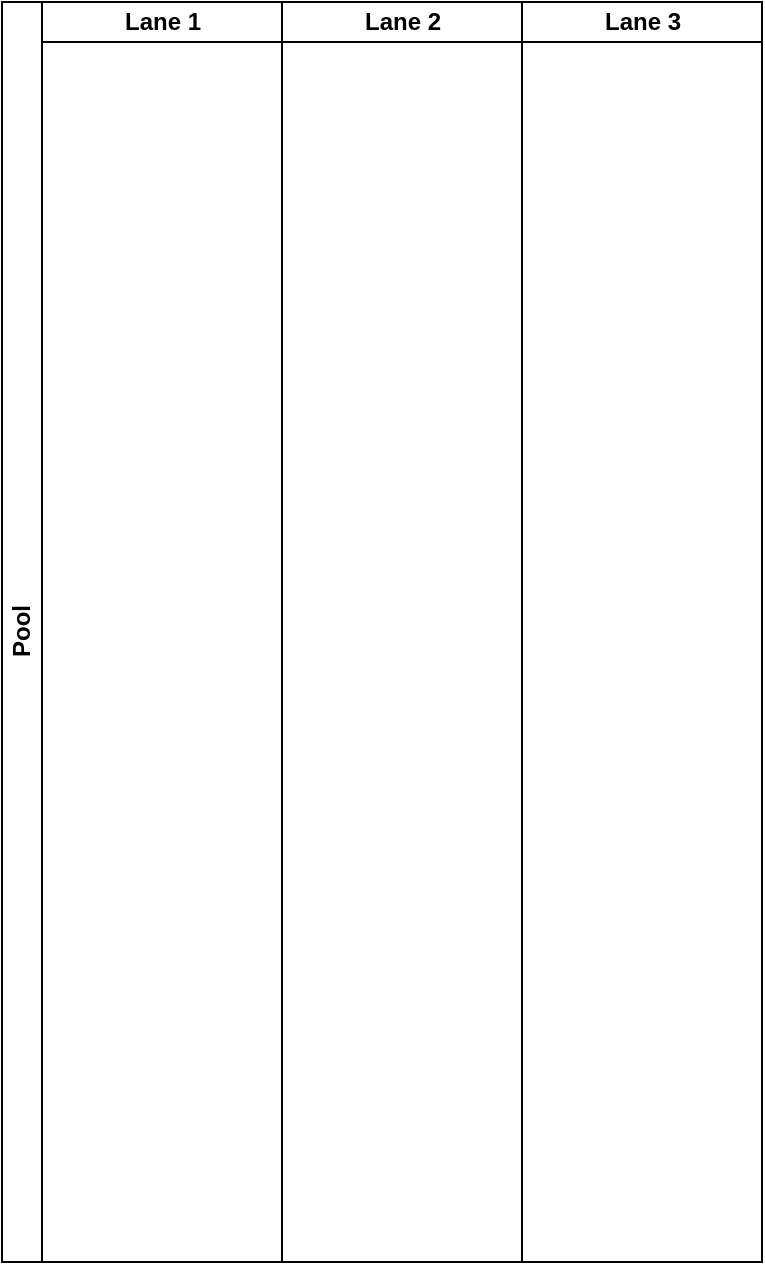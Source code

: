<mxfile version="13.1.3" type="github"><diagram id="_7AUujW57kNE_MwH7ZBO" name="Page-1"><mxGraphModel dx="1099" dy="696" grid="1" gridSize="10" guides="1" tooltips="1" connect="1" arrows="1" fold="1" page="1" pageScale="1" pageWidth="827" pageHeight="1169" math="0" shadow="0"><root><mxCell id="0"/><mxCell id="1" parent="0"/><mxCell id="ZJ7KI1FDKGc5QzcJdRJG-1" value="Pool" style="swimlane;html=1;childLayout=stackLayout;resizeParent=1;resizeParentMax=0;startSize=20;horizontal=0;horizontalStack=1;" vertex="1" parent="1"><mxGeometry x="130" y="110" width="380" height="630" as="geometry"/></mxCell><mxCell id="ZJ7KI1FDKGc5QzcJdRJG-2" value="Lane 1" style="swimlane;html=1;startSize=20;" vertex="1" parent="ZJ7KI1FDKGc5QzcJdRJG-1"><mxGeometry x="20" width="120" height="630" as="geometry"/></mxCell><mxCell id="ZJ7KI1FDKGc5QzcJdRJG-3" value="Lane 2" style="swimlane;html=1;startSize=20;" vertex="1" parent="ZJ7KI1FDKGc5QzcJdRJG-1"><mxGeometry x="140" width="120" height="630" as="geometry"/></mxCell><mxCell id="ZJ7KI1FDKGc5QzcJdRJG-4" value="Lane 3" style="swimlane;html=1;startSize=20;" vertex="1" parent="ZJ7KI1FDKGc5QzcJdRJG-1"><mxGeometry x="260" width="120" height="630" as="geometry"/></mxCell></root></mxGraphModel></diagram></mxfile>
